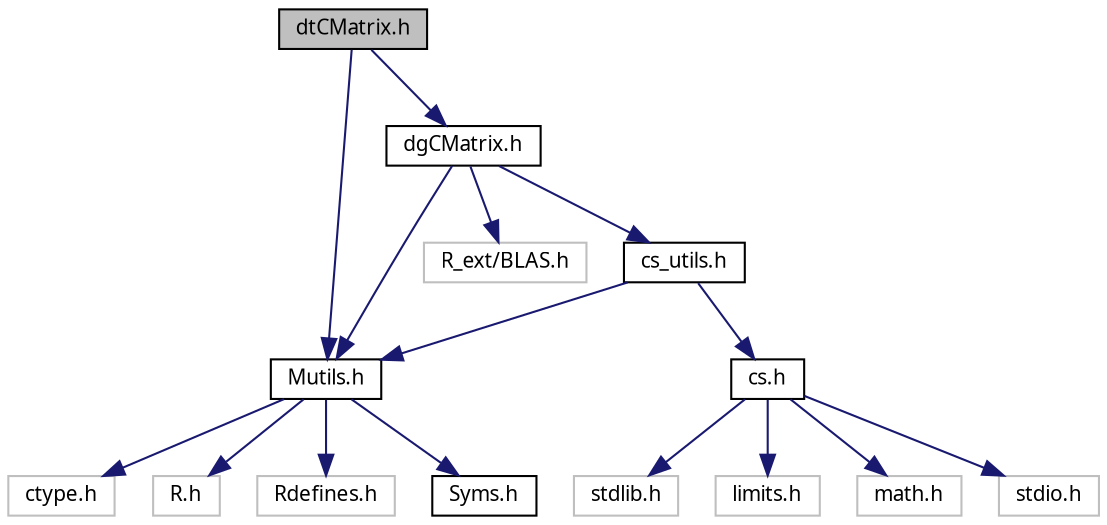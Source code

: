 digraph G
{
  edge [fontname="FreeSans.ttf",fontsize=10,labelfontname="FreeSans.ttf",labelfontsize=10];
  node [fontname="FreeSans.ttf",fontsize=10,shape=record];
  Node1 [label="dtCMatrix.h",height=0.2,width=0.4,color="black", fillcolor="grey75", style="filled" fontcolor="black"];
  Node1 -> Node2 [color="midnightblue",fontsize=10,style="solid",fontname="FreeSans.ttf"];
  Node2 [label="Mutils.h",height=0.2,width=0.4,color="black", fillcolor="white", style="filled",URL="$Mutils_8h.html"];
  Node2 -> Node3 [color="midnightblue",fontsize=10,style="solid",fontname="FreeSans.ttf"];
  Node3 [label="ctype.h",height=0.2,width=0.4,color="grey75", fillcolor="white", style="filled"];
  Node2 -> Node4 [color="midnightblue",fontsize=10,style="solid",fontname="FreeSans.ttf"];
  Node4 [label="R.h",height=0.2,width=0.4,color="grey75", fillcolor="white", style="filled"];
  Node2 -> Node5 [color="midnightblue",fontsize=10,style="solid",fontname="FreeSans.ttf"];
  Node5 [label="Rdefines.h",height=0.2,width=0.4,color="grey75", fillcolor="white", style="filled"];
  Node2 -> Node6 [color="midnightblue",fontsize=10,style="solid",fontname="FreeSans.ttf"];
  Node6 [label="Syms.h",height=0.2,width=0.4,color="black", fillcolor="white", style="filled",URL="$Syms_8h.html"];
  Node1 -> Node7 [color="midnightblue",fontsize=10,style="solid",fontname="FreeSans.ttf"];
  Node7 [label="dgCMatrix.h",height=0.2,width=0.4,color="black", fillcolor="white", style="filled",URL="$dgCMatrix_8h.html"];
  Node7 -> Node8 [color="midnightblue",fontsize=10,style="solid",fontname="FreeSans.ttf"];
  Node8 [label="R_ext/BLAS.h",height=0.2,width=0.4,color="grey75", fillcolor="white", style="filled"];
  Node7 -> Node2 [color="midnightblue",fontsize=10,style="solid",fontname="FreeSans.ttf"];
  Node7 -> Node9 [color="midnightblue",fontsize=10,style="solid",fontname="FreeSans.ttf"];
  Node9 [label="cs_utils.h",height=0.2,width=0.4,color="black", fillcolor="white", style="filled",URL="$cs__utils_8h.html"];
  Node9 -> Node10 [color="midnightblue",fontsize=10,style="solid",fontname="FreeSans.ttf"];
  Node10 [label="cs.h",height=0.2,width=0.4,color="black", fillcolor="white", style="filled",URL="$cs_8h.html"];
  Node10 -> Node11 [color="midnightblue",fontsize=10,style="solid",fontname="FreeSans.ttf"];
  Node11 [label="stdlib.h",height=0.2,width=0.4,color="grey75", fillcolor="white", style="filled"];
  Node10 -> Node12 [color="midnightblue",fontsize=10,style="solid",fontname="FreeSans.ttf"];
  Node12 [label="limits.h",height=0.2,width=0.4,color="grey75", fillcolor="white", style="filled"];
  Node10 -> Node13 [color="midnightblue",fontsize=10,style="solid",fontname="FreeSans.ttf"];
  Node13 [label="math.h",height=0.2,width=0.4,color="grey75", fillcolor="white", style="filled"];
  Node10 -> Node14 [color="midnightblue",fontsize=10,style="solid",fontname="FreeSans.ttf"];
  Node14 [label="stdio.h",height=0.2,width=0.4,color="grey75", fillcolor="white", style="filled"];
  Node9 -> Node2 [color="midnightblue",fontsize=10,style="solid",fontname="FreeSans.ttf"];
}
